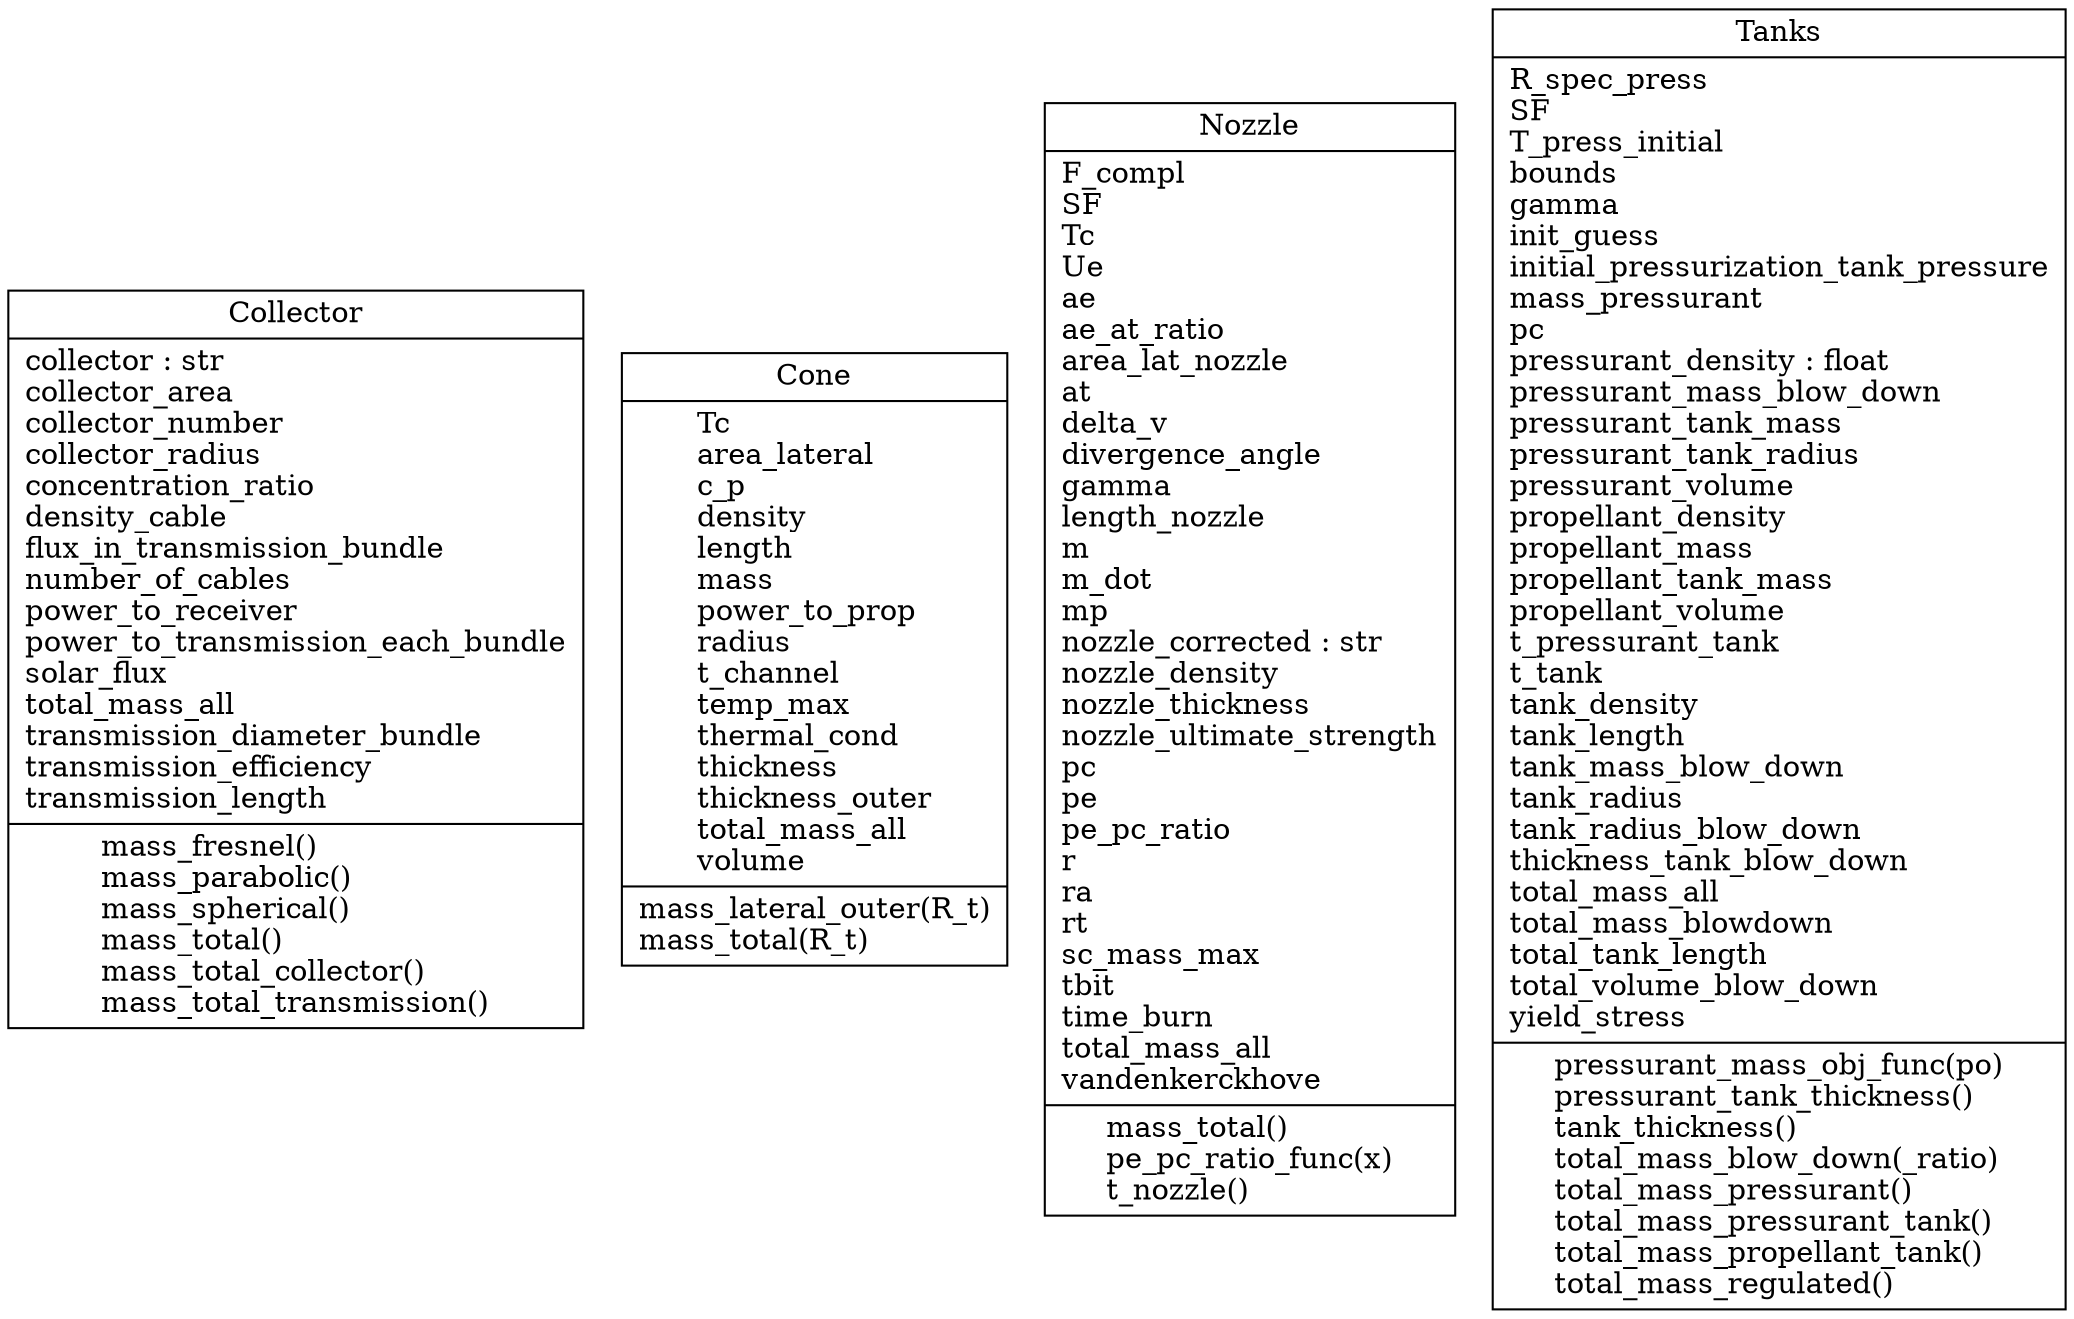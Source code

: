 digraph "classes" {
rankdir=BT
charset="utf-8"
"code.collector.Collector" [color="black", fontcolor="black", label=<{Collector|collector : str<br ALIGN="LEFT"/>collector_area<br ALIGN="LEFT"/>collector_number<br ALIGN="LEFT"/>collector_radius<br ALIGN="LEFT"/>concentration_ratio<br ALIGN="LEFT"/>density_cable<br ALIGN="LEFT"/>flux_in_transmission_bundle<br ALIGN="LEFT"/>number_of_cables<br ALIGN="LEFT"/>power_to_receiver<br ALIGN="LEFT"/>power_to_transmission_each_bundle<br ALIGN="LEFT"/>solar_flux<br ALIGN="LEFT"/>total_mass_all<br ALIGN="LEFT"/>transmission_diameter_bundle<br ALIGN="LEFT"/>transmission_efficiency<br ALIGN="LEFT"/>transmission_length<br ALIGN="LEFT"/>|mass_fresnel()<br ALIGN="LEFT"/>mass_parabolic()<br ALIGN="LEFT"/>mass_spherical()<br ALIGN="LEFT"/>mass_total()<br ALIGN="LEFT"/>mass_total_collector()<br ALIGN="LEFT"/>mass_total_transmission()<br ALIGN="LEFT"/>}>, shape="record", style="solid"];
"code.receiver.Cone" [color="black", fontcolor="black", label=<{Cone|Tc<br ALIGN="LEFT"/>area_lateral<br ALIGN="LEFT"/>c_p<br ALIGN="LEFT"/>density<br ALIGN="LEFT"/>length<br ALIGN="LEFT"/>mass<br ALIGN="LEFT"/>power_to_prop<br ALIGN="LEFT"/>radius<br ALIGN="LEFT"/>t_channel<br ALIGN="LEFT"/>temp_max<br ALIGN="LEFT"/>thermal_cond<br ALIGN="LEFT"/>thickness<br ALIGN="LEFT"/>thickness_outer<br ALIGN="LEFT"/>total_mass_all<br ALIGN="LEFT"/>volume<br ALIGN="LEFT"/>|mass_lateral_outer(R_t)<br ALIGN="LEFT"/>mass_total(R_t)<br ALIGN="LEFT"/>}>, shape="record", style="solid"];
"code.nozzle.Nozzle" [color="black", fontcolor="black", label=<{Nozzle|F_compl<br ALIGN="LEFT"/>SF<br ALIGN="LEFT"/>Tc<br ALIGN="LEFT"/>Ue<br ALIGN="LEFT"/>ae<br ALIGN="LEFT"/>ae_at_ratio<br ALIGN="LEFT"/>area_lat_nozzle<br ALIGN="LEFT"/>at<br ALIGN="LEFT"/>delta_v<br ALIGN="LEFT"/>divergence_angle<br ALIGN="LEFT"/>gamma<br ALIGN="LEFT"/>length_nozzle<br ALIGN="LEFT"/>m<br ALIGN="LEFT"/>m_dot<br ALIGN="LEFT"/>mp<br ALIGN="LEFT"/>nozzle_corrected : str<br ALIGN="LEFT"/>nozzle_density<br ALIGN="LEFT"/>nozzle_thickness<br ALIGN="LEFT"/>nozzle_ultimate_strength<br ALIGN="LEFT"/>pc<br ALIGN="LEFT"/>pe<br ALIGN="LEFT"/>pe_pc_ratio<br ALIGN="LEFT"/>r<br ALIGN="LEFT"/>ra<br ALIGN="LEFT"/>rt<br ALIGN="LEFT"/>sc_mass_max<br ALIGN="LEFT"/>tbit<br ALIGN="LEFT"/>time_burn<br ALIGN="LEFT"/>total_mass_all<br ALIGN="LEFT"/>vandenkerckhove<br ALIGN="LEFT"/>|mass_total()<br ALIGN="LEFT"/>pe_pc_ratio_func(x)<br ALIGN="LEFT"/>t_nozzle()<br ALIGN="LEFT"/>}>, shape="record", style="solid"];
"code.tanks.Tanks" [color="black", fontcolor="black", label=<{Tanks|R_spec_press<br ALIGN="LEFT"/>SF<br ALIGN="LEFT"/>T_press_initial<br ALIGN="LEFT"/>bounds<br ALIGN="LEFT"/>gamma<br ALIGN="LEFT"/>init_guess<br ALIGN="LEFT"/>initial_pressurization_tank_pressure<br ALIGN="LEFT"/>mass_pressurant<br ALIGN="LEFT"/>pc<br ALIGN="LEFT"/>pressurant_density : float<br ALIGN="LEFT"/>pressurant_mass_blow_down<br ALIGN="LEFT"/>pressurant_tank_mass<br ALIGN="LEFT"/>pressurant_tank_radius<br ALIGN="LEFT"/>pressurant_volume<br ALIGN="LEFT"/>propellant_density<br ALIGN="LEFT"/>propellant_mass<br ALIGN="LEFT"/>propellant_tank_mass<br ALIGN="LEFT"/>propellant_volume<br ALIGN="LEFT"/>t_pressurant_tank<br ALIGN="LEFT"/>t_tank<br ALIGN="LEFT"/>tank_density<br ALIGN="LEFT"/>tank_length<br ALIGN="LEFT"/>tank_mass_blow_down<br ALIGN="LEFT"/>tank_radius<br ALIGN="LEFT"/>tank_radius_blow_down<br ALIGN="LEFT"/>thickness_tank_blow_down<br ALIGN="LEFT"/>total_mass_all<br ALIGN="LEFT"/>total_mass_blowdown<br ALIGN="LEFT"/>total_tank_length<br ALIGN="LEFT"/>total_volume_blow_down<br ALIGN="LEFT"/>yield_stress<br ALIGN="LEFT"/>|pressurant_mass_obj_func(po)<br ALIGN="LEFT"/>pressurant_tank_thickness()<br ALIGN="LEFT"/>tank_thickness()<br ALIGN="LEFT"/>total_mass_blow_down(_ratio)<br ALIGN="LEFT"/>total_mass_pressurant()<br ALIGN="LEFT"/>total_mass_pressurant_tank()<br ALIGN="LEFT"/>total_mass_propellant_tank()<br ALIGN="LEFT"/>total_mass_regulated()<br ALIGN="LEFT"/>}>, shape="record", style="solid"];
}
